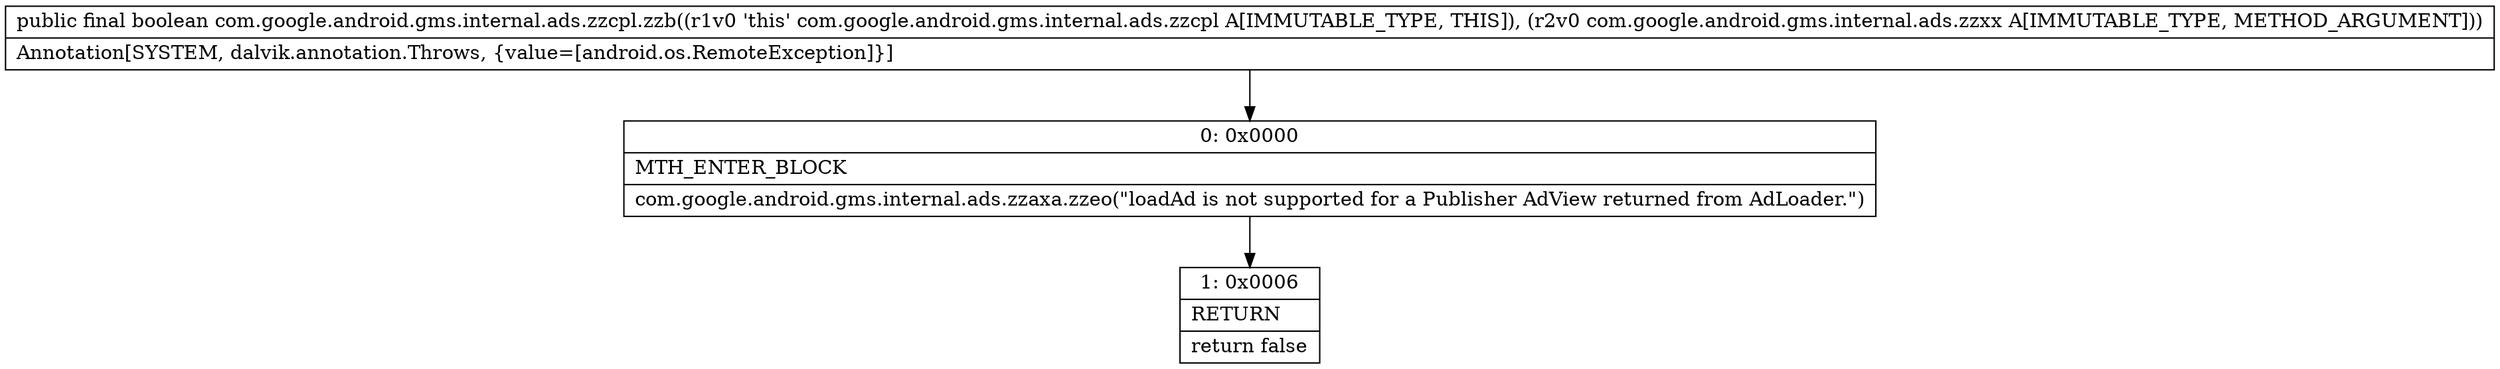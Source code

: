 digraph "CFG forcom.google.android.gms.internal.ads.zzcpl.zzb(Lcom\/google\/android\/gms\/internal\/ads\/zzxx;)Z" {
Node_0 [shape=record,label="{0\:\ 0x0000|MTH_ENTER_BLOCK\l|com.google.android.gms.internal.ads.zzaxa.zzeo(\"loadAd is not supported for a Publisher AdView returned from AdLoader.\")\l}"];
Node_1 [shape=record,label="{1\:\ 0x0006|RETURN\l|return false\l}"];
MethodNode[shape=record,label="{public final boolean com.google.android.gms.internal.ads.zzcpl.zzb((r1v0 'this' com.google.android.gms.internal.ads.zzcpl A[IMMUTABLE_TYPE, THIS]), (r2v0 com.google.android.gms.internal.ads.zzxx A[IMMUTABLE_TYPE, METHOD_ARGUMENT]))  | Annotation[SYSTEM, dalvik.annotation.Throws, \{value=[android.os.RemoteException]\}]\l}"];
MethodNode -> Node_0;
Node_0 -> Node_1;
}

